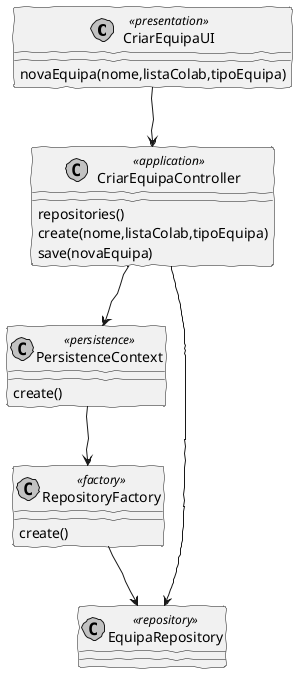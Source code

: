 @startuml
'http://plantuml.com/skinparam.html
skinparam handwritten true
skinparam monochrome true
skinparam packageStyle rect
skinparam defaultFontName FG Virgil
skinparam shadowing false

class CriarEquipaUI <<presentation>>
class CriarEquipaController <<application>>
class PersistenceContext <<persistence>>
class RepositoryFactory <<factory>>
class EquipaRepository <<repository>>


CriarEquipaUI --> CriarEquipaController
CriarEquipaUI : novaEquipa(nome,listaColab,tipoEquipa)

CriarEquipaController : repositories()
CriarEquipaController : create(nome,listaColab,tipoEquipa)
CriarEquipaController : save(novaEquipa)

CriarEquipaController --> EquipaRepository
CriarEquipaController --> PersistenceContext
PersistenceContext --> RepositoryFactory

RepositoryFactory --> EquipaRepository
RepositoryFactory : create()

PersistenceContext : create()

@enduml